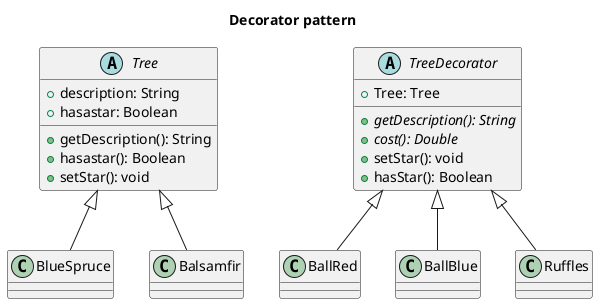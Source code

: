 @startuml

title Decorator pattern

abstract class Tree {
  +description: String
  +hasastar: Boolean
  
  +getDescription(): String
  +hasastar(): Boolean
  +setStar(): void
}

Tree <|-- BlueSpruce
Tree <|-- Balsamfir 

abstract class TreeDecorator {
  +Tree: Tree
  
  + {abstract} getDescription(): String
  + {abstract} cost(): Double
  + setStar(): void
  + hasStar(): Boolean
}

TreeDecorator <|-- BallRed
TreeDecorator <|-- BallBlue
TreeDecorator <|-- Ruffles



@enduml